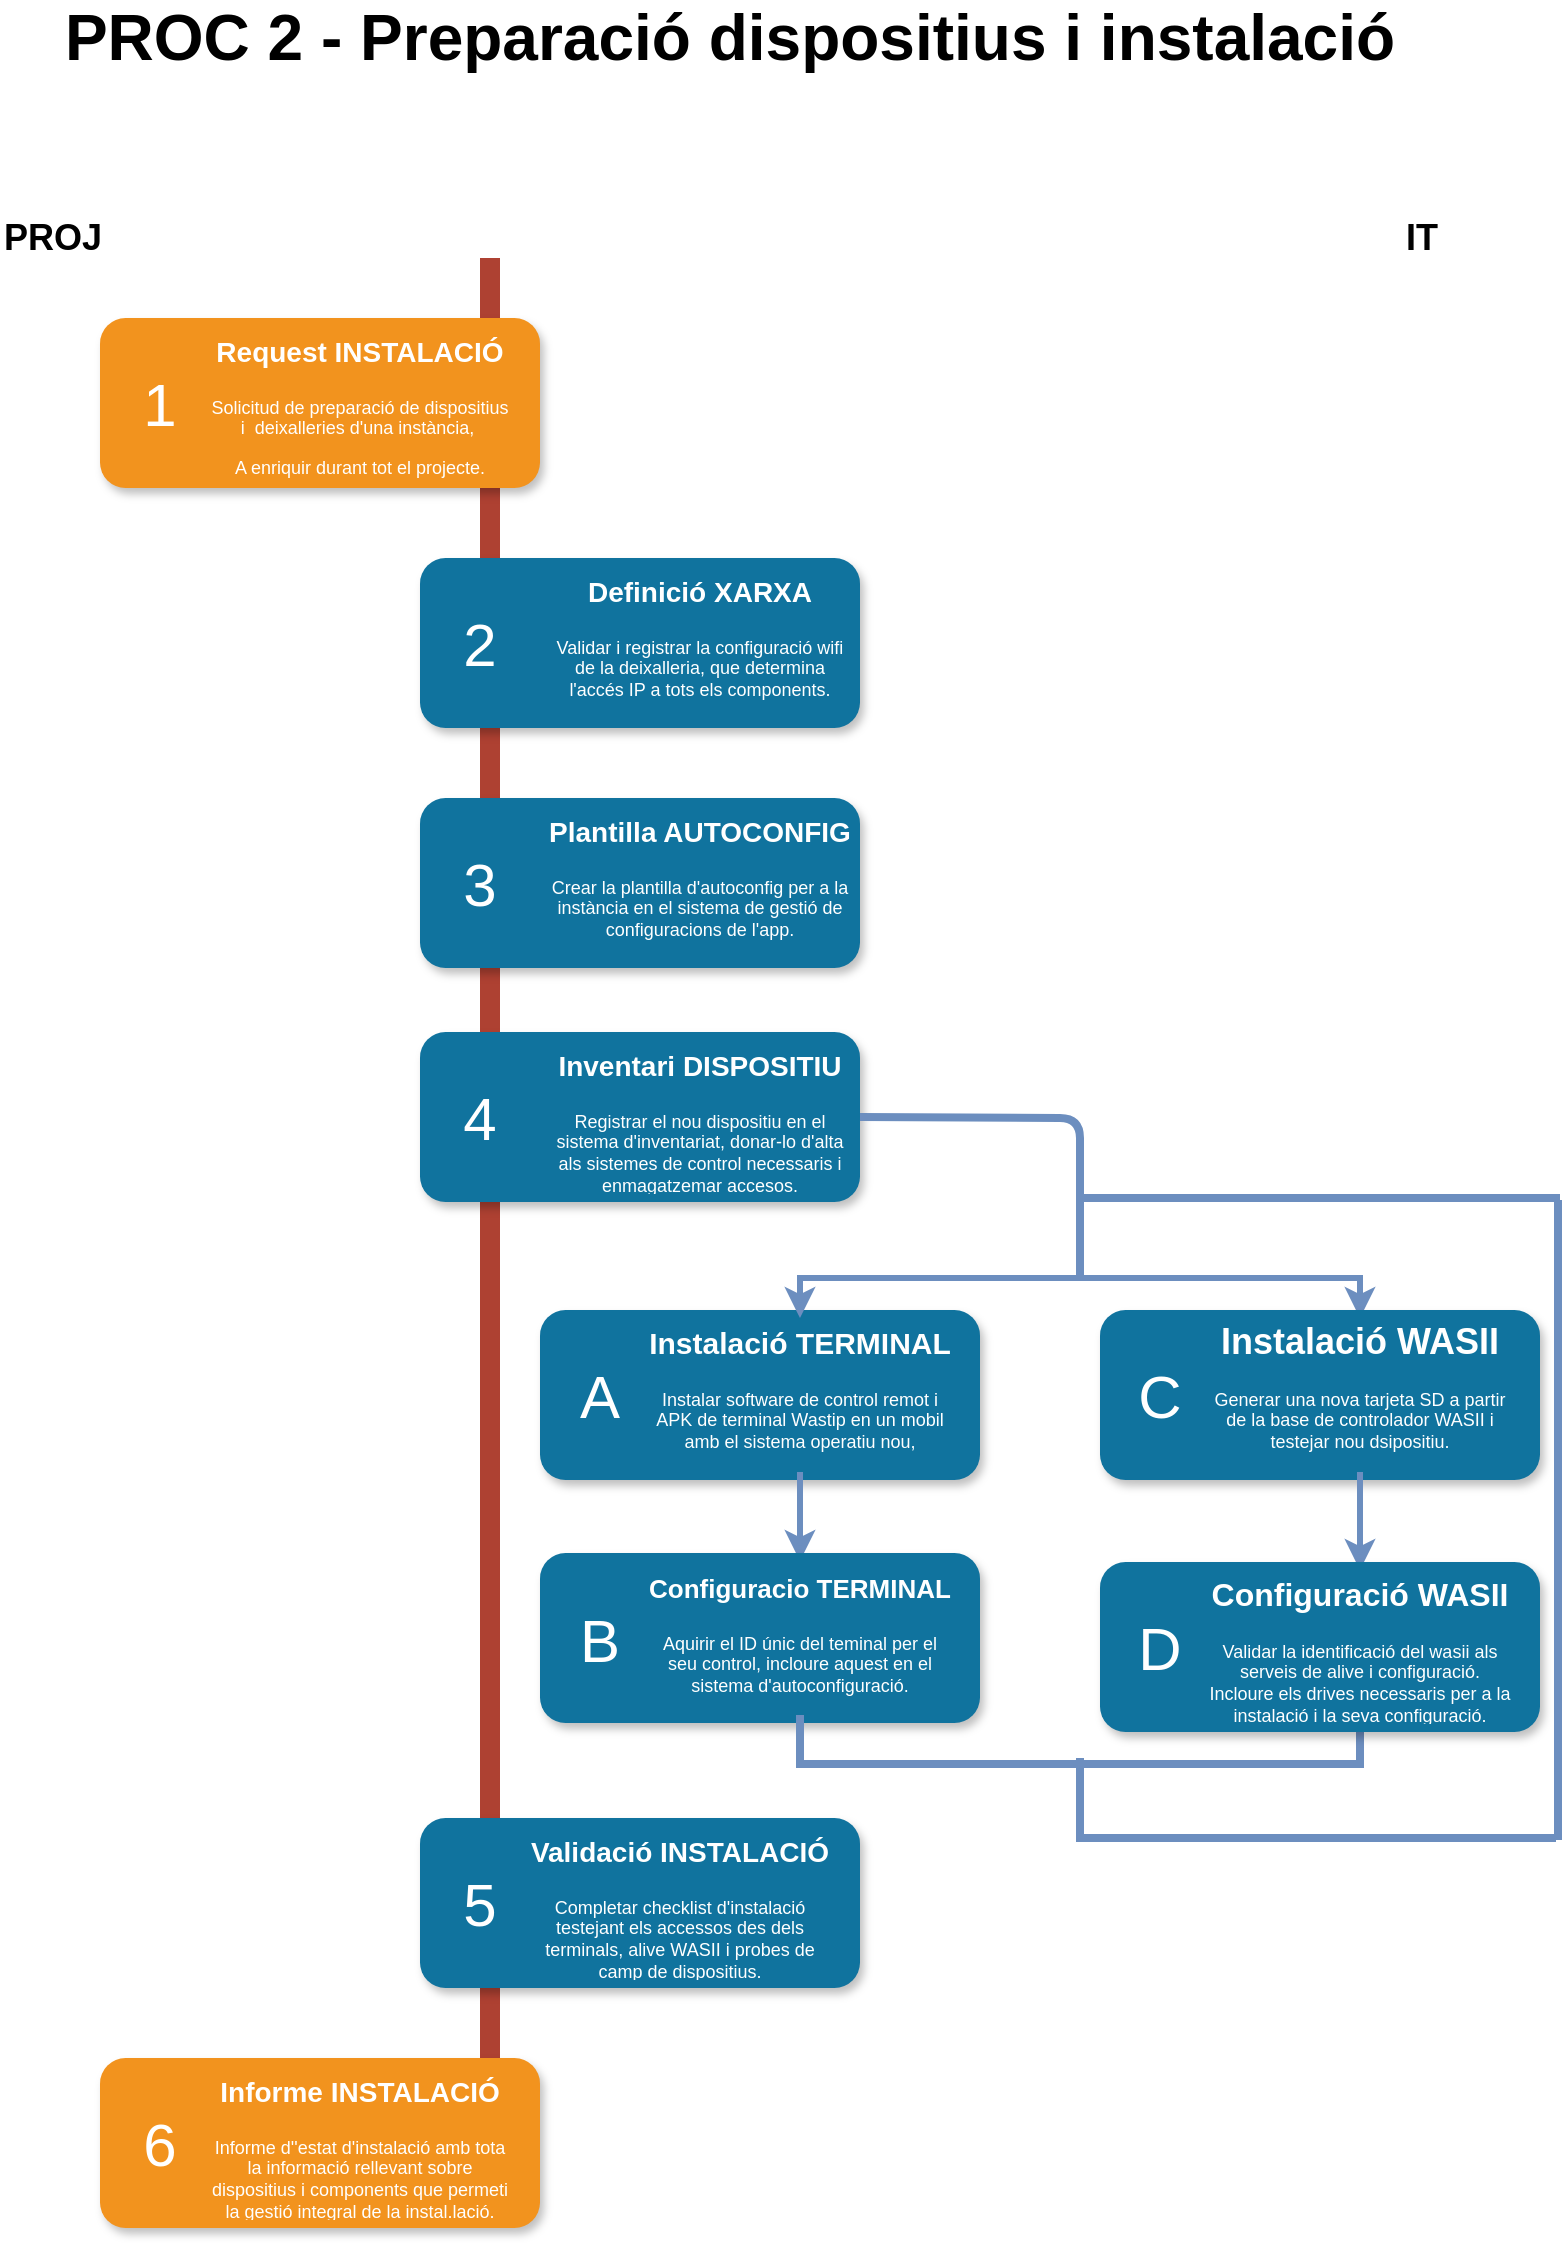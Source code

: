 <mxfile version="13.6.6" type="github">
  <diagram name="Page-1" id="fbcf5db9-b524-4cd4-e4f3-379dc89c3999">
    <mxGraphModel dx="1422" dy="705" grid="1" gridSize="10" guides="1" tooltips="1" connect="1" arrows="1" fold="1" page="1" pageScale="1" pageWidth="827" pageHeight="1169" background="#ffffff" math="0" shadow="0">
      <root>
        <mxCell id="0" />
        <mxCell id="1" parent="0" />
        <mxCell id="2a0f93b5c73ef8e7-1" value="" style="line;strokeWidth=10;direction=south;html=1;fillColor=none;fontSize=13;fontColor=#000000;align=center;strokeColor=#AE4132;" parent="1" vertex="1">
          <mxGeometry x="280" y="170" width="10" height="910" as="geometry" />
        </mxCell>
        <mxCell id="2a0f93b5c73ef8e7-2" value="" style="rounded=1;whiteSpace=wrap;html=1;strokeColor=none;strokeWidth=1;fillColor=#F2931E;fontSize=13;fontColor=#FFFFFF;align=center;gradientColor=none;gradientDirection=east;verticalAlign=top;shadow=1;" parent="1" vertex="1">
          <mxGeometry x="90" y="200" width="220" height="85" as="geometry" />
        </mxCell>
        <mxCell id="2a0f93b5c73ef8e7-3" value="1" style="text;html=1;strokeColor=none;fillColor=none;align=center;verticalAlign=middle;whiteSpace=wrap;fontSize=30;fontColor=#FFFFFF;" parent="1" vertex="1">
          <mxGeometry x="100" y="233" width="40" height="20" as="geometry" />
        </mxCell>
        <mxCell id="2a0f93b5c73ef8e7-4" value="" style="rounded=1;whiteSpace=wrap;html=1;strokeColor=none;strokeWidth=1;fillColor=#10739E;fontSize=13;fontColor=#FFFFFF;align=center;gradientColor=none;gradientDirection=east;verticalAlign=top;shadow=1;" parent="1" vertex="1">
          <mxGeometry x="250" y="557" width="220" height="85" as="geometry" />
        </mxCell>
        <mxCell id="2a0f93b5c73ef8e7-5" value="4" style="text;html=1;strokeColor=none;fillColor=none;align=center;verticalAlign=middle;whiteSpace=wrap;fontSize=30;fontColor=#FFFFFF;" parent="1" vertex="1">
          <mxGeometry x="260" y="590" width="40" height="20" as="geometry" />
        </mxCell>
        <mxCell id="2a0f93b5c73ef8e7-8" value="" style="rounded=1;whiteSpace=wrap;html=1;strokeColor=none;strokeWidth=1;fillColor=#10739E;fontSize=13;fontColor=#FFFFFF;align=center;gradientColor=none;gradientDirection=east;verticalAlign=top;shadow=1;" parent="1" vertex="1">
          <mxGeometry x="310" y="696" width="220" height="85" as="geometry" />
        </mxCell>
        <mxCell id="2a0f93b5c73ef8e7-9" value="A" style="text;html=1;strokeColor=none;fillColor=none;align=center;verticalAlign=middle;whiteSpace=wrap;fontSize=30;fontColor=#FFFFFF;" parent="1" vertex="1">
          <mxGeometry x="320" y="729" width="40" height="20" as="geometry" />
        </mxCell>
        <mxCell id="2a0f93b5c73ef8e7-10" value="" style="rounded=1;whiteSpace=wrap;html=1;strokeColor=none;strokeWidth=1;fillColor=#F2931E;fontSize=13;fontColor=#FFFFFF;align=center;gradientColor=none;gradientDirection=east;verticalAlign=top;shadow=1;" parent="1" vertex="1">
          <mxGeometry x="90" y="1070" width="220" height="85" as="geometry" />
        </mxCell>
        <mxCell id="2a0f93b5c73ef8e7-11" value="6" style="text;html=1;strokeColor=none;fillColor=none;align=center;verticalAlign=middle;whiteSpace=wrap;fontSize=30;fontColor=#FFFFFF;" parent="1" vertex="1">
          <mxGeometry x="100" y="1103" width="40" height="20" as="geometry" />
        </mxCell>
        <mxCell id="2a0f93b5c73ef8e7-12" value="" style="rounded=1;whiteSpace=wrap;html=1;strokeColor=none;strokeWidth=1;fillColor=#10739E;fontSize=13;fontColor=#FFFFFF;align=center;gradientColor=none;gradientDirection=east;verticalAlign=top;shadow=1;" parent="1" vertex="1">
          <mxGeometry x="250" y="950" width="220" height="85" as="geometry" />
        </mxCell>
        <mxCell id="2a0f93b5c73ef8e7-13" value="5" style="text;html=1;strokeColor=none;fillColor=none;align=center;verticalAlign=middle;whiteSpace=wrap;fontSize=30;fontColor=#FFFFFF;" parent="1" vertex="1">
          <mxGeometry x="260" y="983" width="40" height="20" as="geometry" />
        </mxCell>
        <mxCell id="2a0f93b5c73ef8e7-18" value="&lt;h1&gt;&lt;font style=&quot;font-size: 14px&quot;&gt;Request INSTALACIÓ&lt;/font&gt;&lt;/h1&gt;&lt;p&gt;Solicitud de preparació de dispositius i&amp;nbsp; deixalleries d&#39;una instància,&amp;nbsp;&lt;/p&gt;&lt;p&gt;A enriquir durant tot el projecte.&lt;/p&gt;&lt;p&gt;&lt;br&gt;&lt;/p&gt;" style="text;html=1;spacing=5;spacingTop=-20;whiteSpace=wrap;overflow=hidden;strokeColor=none;strokeWidth=4;fillColor=none;gradientColor=#007FFF;fontSize=9;fontColor=#FFFFFF;align=center;" parent="1" vertex="1">
          <mxGeometry x="140" y="204" width="160" height="77" as="geometry" />
        </mxCell>
        <mxCell id="2a0f93b5c73ef8e7-19" value="&lt;h1&gt;&lt;font style=&quot;font-size: 14px&quot;&gt;Inventari DISPOSITIU&lt;/font&gt;&lt;/h1&gt;&lt;p&gt;Registrar el nou dispositiu en el sistema d&#39;inventariat, donar-lo d&#39;alta als sistemes de control necessaris i enmagatzemar accesos.&lt;/p&gt;" style="text;html=1;spacing=5;spacingTop=-20;whiteSpace=wrap;overflow=hidden;strokeColor=none;strokeWidth=4;fillColor=none;gradientColor=#007FFF;fontSize=9;fontColor=#FFFFFF;align=center;" parent="1" vertex="1">
          <mxGeometry x="310" y="561" width="160" height="77" as="geometry" />
        </mxCell>
        <mxCell id="4eeyZyHi9IBUeyTs0Q_m-19" style="edgeStyle=orthogonalEdgeStyle;rounded=0;orthogonalLoop=1;jettySize=auto;html=1;entryX=0.5;entryY=0;entryDx=0;entryDy=0;fillColor=#dae8fc;strokeColor=#6c8ebf;strokeWidth=3;" edge="1" parent="1" source="2a0f93b5c73ef8e7-21" target="q16U99xhVMHbdTgpDgCn-8">
          <mxGeometry relative="1" as="geometry" />
        </mxCell>
        <mxCell id="4eeyZyHi9IBUeyTs0Q_m-21" style="edgeStyle=orthogonalEdgeStyle;rounded=0;orthogonalLoop=1;jettySize=auto;html=1;entryX=0.5;entryY=0;entryDx=0;entryDy=0;exitX=0.5;exitY=0;exitDx=0;exitDy=0;startArrow=classic;startFill=1;strokeWidth=3;fillColor=#dae8fc;strokeColor=#6c8ebf;" edge="1" parent="1" source="2a0f93b5c73ef8e7-21" target="4eeyZyHi9IBUeyTs0Q_m-3">
          <mxGeometry relative="1" as="geometry" />
        </mxCell>
        <mxCell id="2a0f93b5c73ef8e7-21" value="&lt;h1&gt;&lt;font style=&quot;font-size: 15px&quot;&gt;Instalació TERMINAL&lt;/font&gt;&lt;/h1&gt;&lt;p&gt;Instalar software de control remot i APK de terminal Wastip en un mobil amb el sistema operatiu nou,&lt;/p&gt;&lt;p&gt;&lt;br&gt;&lt;/p&gt;" style="text;html=1;spacing=5;spacingTop=-20;whiteSpace=wrap;overflow=hidden;strokeColor=none;strokeWidth=4;fillColor=none;gradientColor=#007FFF;fontSize=9;fontColor=#FFFFFF;align=center;" parent="1" vertex="1">
          <mxGeometry x="360" y="700" width="160" height="77" as="geometry" />
        </mxCell>
        <mxCell id="2a0f93b5c73ef8e7-22" value="&lt;h1&gt;&lt;font style=&quot;font-size: 14px&quot;&gt;Informe INSTALACIÓ&lt;/font&gt;&lt;/h1&gt;&lt;p&gt;Informe d&#39;&#39;estat d&#39;instalació amb tota la informació rellevant sobre dispositius i components que permeti la gestió integral de la instal.lació.&lt;/p&gt;" style="text;html=1;spacing=5;spacingTop=-20;whiteSpace=wrap;overflow=hidden;strokeColor=none;strokeWidth=4;fillColor=none;gradientColor=#007FFF;fontSize=9;fontColor=#FFFFFF;align=center;" parent="1" vertex="1">
          <mxGeometry x="140" y="1074" width="160" height="77" as="geometry" />
        </mxCell>
        <mxCell id="2a0f93b5c73ef8e7-23" value="&lt;h1&gt;&lt;font style=&quot;font-size: 14px&quot;&gt;Validació INSTALACIÓ&lt;/font&gt;&lt;/h1&gt;&lt;p&gt;Completar checklist d&#39;instalació testejant els accessos des dels terminals, alive WASII i probes de camp de dispositius.&lt;/p&gt;" style="text;html=1;spacing=5;spacingTop=-20;whiteSpace=wrap;overflow=hidden;strokeColor=none;strokeWidth=4;fillColor=none;gradientColor=#007FFF;fontSize=9;fontColor=#FFFFFF;align=center;" parent="1" vertex="1">
          <mxGeometry x="300" y="954" width="160" height="77" as="geometry" />
        </mxCell>
        <mxCell id="q16U99xhVMHbdTgpDgCn-4" value="&lt;b&gt;&lt;font style=&quot;font-size: 18px&quot;&gt;IT&lt;/font&gt;&lt;/b&gt;" style="text;html=1;align=right;verticalAlign=middle;resizable=0;points=[];autosize=1;" parent="1" vertex="1">
          <mxGeometry x="730" y="150" width="30" height="20" as="geometry" />
        </mxCell>
        <mxCell id="q16U99xhVMHbdTgpDgCn-5" value="&lt;b&gt;&lt;font style=&quot;font-size: 18px&quot;&gt;PROJ&lt;/font&gt;&lt;/b&gt;" style="text;html=1;align=left;verticalAlign=middle;resizable=0;points=[];autosize=1;" parent="1" vertex="1">
          <mxGeometry x="40" y="150" width="60" height="20" as="geometry" />
        </mxCell>
        <mxCell id="q16U99xhVMHbdTgpDgCn-6" value="" style="rounded=1;whiteSpace=wrap;html=1;strokeColor=none;strokeWidth=1;fillColor=#10739E;fontSize=13;fontColor=#FFFFFF;align=center;gradientColor=none;gradientDirection=east;verticalAlign=top;shadow=1;" parent="1" vertex="1">
          <mxGeometry x="310" y="817.5" width="220" height="85" as="geometry" />
        </mxCell>
        <mxCell id="q16U99xhVMHbdTgpDgCn-7" value="B" style="text;html=1;strokeColor=none;fillColor=none;align=center;verticalAlign=middle;whiteSpace=wrap;fontSize=30;fontColor=#FFFFFF;" parent="1" vertex="1">
          <mxGeometry x="320" y="850.5" width="40" height="20" as="geometry" />
        </mxCell>
        <mxCell id="4eeyZyHi9IBUeyTs0Q_m-24" style="edgeStyle=orthogonalEdgeStyle;rounded=0;orthogonalLoop=1;jettySize=auto;html=1;entryX=0.5;entryY=1;entryDx=0;entryDy=0;startArrow=none;startFill=0;strokeWidth=4;exitX=0.5;exitY=1;exitDx=0;exitDy=0;endArrow=none;endFill=0;fillColor=#dae8fc;strokeColor=#6c8ebf;" edge="1" parent="1" source="q16U99xhVMHbdTgpDgCn-8" target="4eeyZyHi9IBUeyTs0Q_m-6">
          <mxGeometry relative="1" as="geometry" />
        </mxCell>
        <mxCell id="q16U99xhVMHbdTgpDgCn-8" value="&lt;h1&gt;&lt;font style=&quot;font-size: 13px&quot;&gt;Configuracio TERMINAL&lt;/font&gt;&lt;/h1&gt;&lt;p&gt;Aquirir el ID únic del teminal per el seu control, incloure aquest en el sistema d&#39;autoconfiguració.&lt;/p&gt;" style="text;html=1;spacing=5;spacingTop=-20;whiteSpace=wrap;overflow=hidden;strokeColor=none;strokeWidth=4;fillColor=none;gradientColor=#007FFF;fontSize=9;fontColor=#FFFFFF;align=center;" parent="1" vertex="1">
          <mxGeometry x="360" y="821.5" width="160" height="77" as="geometry" />
        </mxCell>
        <mxCell id="q16U99xhVMHbdTgpDgCn-13" value="PROC 2 - Preparació dispositius i instalació" style="text;html=1;strokeColor=none;fillColor=none;align=center;verticalAlign=middle;whiteSpace=wrap;rounded=0;fontStyle=1;fontSize=32;" parent="1" vertex="1">
          <mxGeometry x="50" y="50" width="710" height="20" as="geometry" />
        </mxCell>
        <mxCell id="4eeyZyHi9IBUeyTs0Q_m-1" value="" style="rounded=1;whiteSpace=wrap;html=1;strokeColor=none;strokeWidth=1;fillColor=#10739E;fontSize=13;fontColor=#FFFFFF;align=center;gradientColor=none;gradientDirection=east;verticalAlign=top;shadow=1;" vertex="1" parent="1">
          <mxGeometry x="590" y="696" width="220" height="85" as="geometry" />
        </mxCell>
        <mxCell id="4eeyZyHi9IBUeyTs0Q_m-2" value="C" style="text;html=1;strokeColor=none;fillColor=none;align=center;verticalAlign=middle;whiteSpace=wrap;fontSize=30;fontColor=#FFFFFF;" vertex="1" parent="1">
          <mxGeometry x="600" y="729" width="40" height="20" as="geometry" />
        </mxCell>
        <mxCell id="4eeyZyHi9IBUeyTs0Q_m-20" style="edgeStyle=orthogonalEdgeStyle;rounded=0;orthogonalLoop=1;jettySize=auto;html=1;entryX=0.5;entryY=0;entryDx=0;entryDy=0;fillColor=#dae8fc;strokeColor=#6c8ebf;strokeWidth=3;" edge="1" parent="1" source="4eeyZyHi9IBUeyTs0Q_m-3" target="4eeyZyHi9IBUeyTs0Q_m-6">
          <mxGeometry relative="1" as="geometry" />
        </mxCell>
        <mxCell id="4eeyZyHi9IBUeyTs0Q_m-3" value="&lt;h1&gt;Instalació WASII&lt;/h1&gt;&lt;p&gt;Generar una nova tarjeta SD a partir de la base de controlador WASII i testejar nou dsipositiu.&lt;/p&gt;" style="text;html=1;spacing=5;spacingTop=-20;whiteSpace=wrap;overflow=hidden;strokeColor=none;strokeWidth=4;fillColor=none;gradientColor=#007FFF;fontSize=9;fontColor=#FFFFFF;align=center;" vertex="1" parent="1">
          <mxGeometry x="640" y="700" width="160" height="77" as="geometry" />
        </mxCell>
        <mxCell id="4eeyZyHi9IBUeyTs0Q_m-4" value="" style="rounded=1;whiteSpace=wrap;html=1;strokeColor=none;strokeWidth=1;fillColor=#10739E;fontSize=13;fontColor=#FFFFFF;align=center;gradientColor=none;gradientDirection=east;verticalAlign=top;shadow=1;" vertex="1" parent="1">
          <mxGeometry x="590" y="822" width="220" height="85" as="geometry" />
        </mxCell>
        <mxCell id="4eeyZyHi9IBUeyTs0Q_m-5" value="D" style="text;html=1;strokeColor=none;fillColor=none;align=center;verticalAlign=middle;whiteSpace=wrap;fontSize=30;fontColor=#FFFFFF;" vertex="1" parent="1">
          <mxGeometry x="600" y="855" width="40" height="20" as="geometry" />
        </mxCell>
        <mxCell id="4eeyZyHi9IBUeyTs0Q_m-6" value="&lt;h1&gt;&lt;font style=&quot;font-size: 16px&quot;&gt;Configuració WASII&lt;/font&gt;&lt;/h1&gt;&lt;p&gt;Validar la identificació del wasii als serveis de alive i configuració.&lt;br&gt;Incloure els drives necessaris per a la instalació i la seva configuració.&lt;/p&gt;" style="text;html=1;spacing=5;spacingTop=-20;whiteSpace=wrap;overflow=hidden;strokeColor=none;strokeWidth=4;fillColor=none;gradientColor=#007FFF;fontSize=9;fontColor=#FFFFFF;align=center;" vertex="1" parent="1">
          <mxGeometry x="640" y="826" width="160" height="77" as="geometry" />
        </mxCell>
        <mxCell id="4eeyZyHi9IBUeyTs0Q_m-12" value="" style="rounded=1;whiteSpace=wrap;html=1;strokeColor=none;strokeWidth=1;fillColor=#10739E;fontSize=13;fontColor=#FFFFFF;align=center;gradientColor=none;gradientDirection=east;verticalAlign=top;shadow=1;" vertex="1" parent="1">
          <mxGeometry x="250" y="440" width="220" height="85" as="geometry" />
        </mxCell>
        <mxCell id="4eeyZyHi9IBUeyTs0Q_m-13" value="3" style="text;html=1;strokeColor=none;fillColor=none;align=center;verticalAlign=middle;whiteSpace=wrap;fontSize=30;fontColor=#FFFFFF;" vertex="1" parent="1">
          <mxGeometry x="260" y="473" width="40" height="20" as="geometry" />
        </mxCell>
        <mxCell id="4eeyZyHi9IBUeyTs0Q_m-14" value="&lt;h1&gt;&lt;font style=&quot;font-size: 14px&quot;&gt;Plantilla AUTOCONFIG&lt;/font&gt;&lt;/h1&gt;&lt;p&gt;Crear la plantilla d&#39;autoconfig per a la instància en el sistema de gestió de configuracions de l&#39;app.&lt;/p&gt;" style="text;html=1;spacing=5;spacingTop=-20;whiteSpace=wrap;overflow=hidden;strokeColor=none;strokeWidth=4;fillColor=none;gradientColor=#007FFF;fontSize=9;fontColor=#FFFFFF;align=center;" vertex="1" parent="1">
          <mxGeometry x="310" y="444" width="160" height="77" as="geometry" />
        </mxCell>
        <mxCell id="4eeyZyHi9IBUeyTs0Q_m-15" value="" style="rounded=1;whiteSpace=wrap;html=1;strokeColor=none;strokeWidth=1;fillColor=#10739E;fontSize=13;fontColor=#FFFFFF;align=center;gradientColor=none;gradientDirection=east;verticalAlign=top;shadow=1;" vertex="1" parent="1">
          <mxGeometry x="250" y="320" width="220" height="85" as="geometry" />
        </mxCell>
        <mxCell id="4eeyZyHi9IBUeyTs0Q_m-16" value="2" style="text;html=1;strokeColor=none;fillColor=none;align=center;verticalAlign=middle;whiteSpace=wrap;fontSize=30;fontColor=#FFFFFF;" vertex="1" parent="1">
          <mxGeometry x="260" y="353" width="40" height="20" as="geometry" />
        </mxCell>
        <mxCell id="4eeyZyHi9IBUeyTs0Q_m-17" value="&lt;h1&gt;&lt;font style=&quot;font-size: 14px&quot;&gt;Definició XARXA&lt;/font&gt;&lt;/h1&gt;&lt;p&gt;Validar i registrar la configuració wifi de la deixalleria, que determina l&#39;accés IP a tots els components.&lt;/p&gt;" style="text;html=1;spacing=5;spacingTop=-20;whiteSpace=wrap;overflow=hidden;strokeColor=none;strokeWidth=4;fillColor=none;gradientColor=#007FFF;fontSize=9;fontColor=#FFFFFF;align=center;" vertex="1" parent="1">
          <mxGeometry x="310" y="324" width="160" height="77" as="geometry" />
        </mxCell>
        <mxCell id="4eeyZyHi9IBUeyTs0Q_m-25" value="" style="endArrow=none;html=1;strokeWidth=4;exitX=1;exitY=0.5;exitDx=0;exitDy=0;fillColor=#dae8fc;strokeColor=#6c8ebf;endFill=0;" edge="1" parent="1" source="2a0f93b5c73ef8e7-19">
          <mxGeometry width="50" height="50" relative="1" as="geometry">
            <mxPoint x="590" y="790" as="sourcePoint" />
            <mxPoint x="580" y="680" as="targetPoint" />
            <Array as="points">
              <mxPoint x="580" y="600" />
            </Array>
          </mxGeometry>
        </mxCell>
        <mxCell id="4eeyZyHi9IBUeyTs0Q_m-26" value="" style="endArrow=none;html=1;strokeWidth=4;fillColor=#dae8fc;strokeColor=#6c8ebf;" edge="1" parent="1">
          <mxGeometry width="50" height="50" relative="1" as="geometry">
            <mxPoint x="580" y="960" as="sourcePoint" />
            <mxPoint x="580" y="920" as="targetPoint" />
          </mxGeometry>
        </mxCell>
        <mxCell id="4eeyZyHi9IBUeyTs0Q_m-27" value="" style="endArrow=none;html=1;strokeWidth=4;fillColor=#dae8fc;strokeColor=#6c8ebf;" edge="1" parent="1">
          <mxGeometry width="50" height="50" relative="1" as="geometry">
            <mxPoint x="578" y="960" as="sourcePoint" />
            <mxPoint x="818" y="960" as="targetPoint" />
          </mxGeometry>
        </mxCell>
        <mxCell id="4eeyZyHi9IBUeyTs0Q_m-29" value="" style="endArrow=none;html=1;strokeWidth=4;fillColor=#dae8fc;strokeColor=#6c8ebf;" edge="1" parent="1">
          <mxGeometry width="50" height="50" relative="1" as="geometry">
            <mxPoint x="819" y="961" as="sourcePoint" />
            <mxPoint x="819" y="641" as="targetPoint" />
          </mxGeometry>
        </mxCell>
        <mxCell id="4eeyZyHi9IBUeyTs0Q_m-30" value="" style="endArrow=none;html=1;strokeWidth=4;fillColor=#dae8fc;strokeColor=#6c8ebf;" edge="1" parent="1">
          <mxGeometry width="50" height="50" relative="1" as="geometry">
            <mxPoint x="580" y="640" as="sourcePoint" />
            <mxPoint x="820" y="640" as="targetPoint" />
          </mxGeometry>
        </mxCell>
      </root>
    </mxGraphModel>
  </diagram>
</mxfile>
